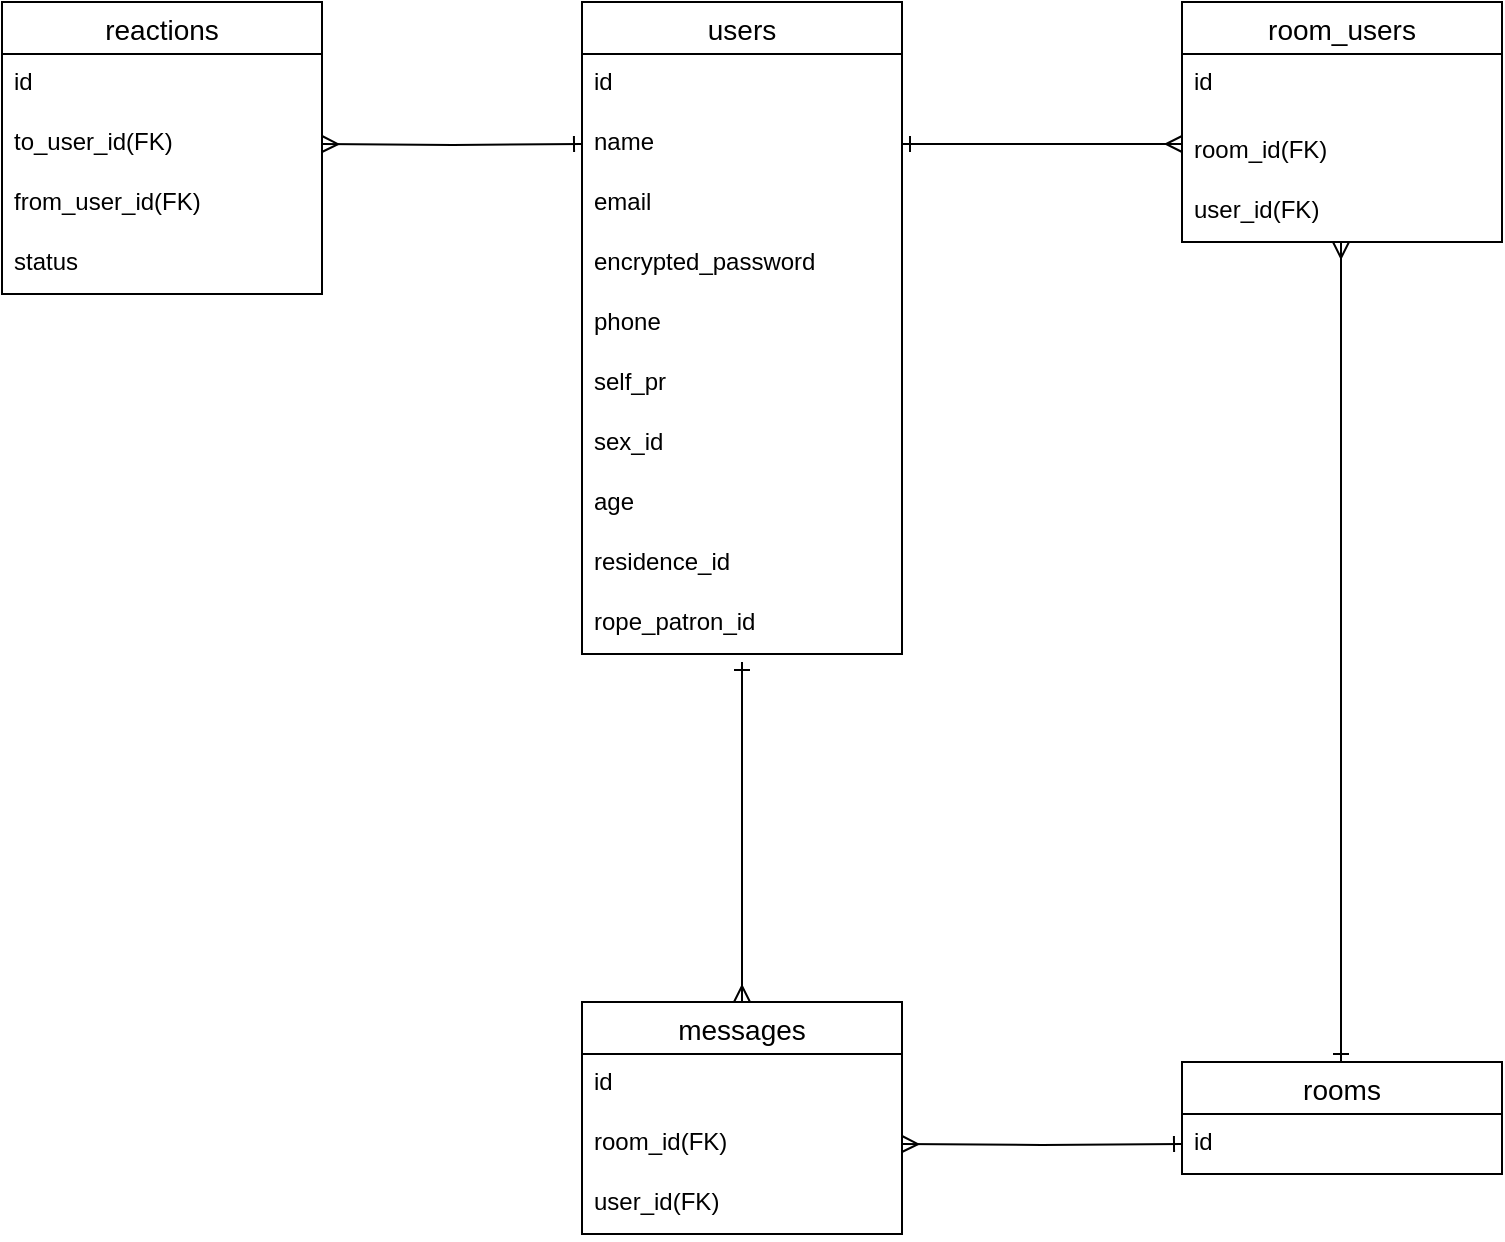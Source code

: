 <mxfile>
    <diagram id="OrT6i9fzC_22cquZK_8l" name="ページ1">
        <mxGraphModel dx="254" dy="656" grid="1" gridSize="10" guides="1" tooltips="1" connect="1" arrows="1" fold="1" page="1" pageScale="1" pageWidth="827" pageHeight="1169" math="0" shadow="0">
            <root>
                <mxCell id="0"/>
                <mxCell id="1" parent="0"/>
                <mxCell id="2" value="users" style="swimlane;fontStyle=0;childLayout=stackLayout;horizontal=1;startSize=26;horizontalStack=0;resizeParent=1;resizeParentMax=0;resizeLast=0;collapsible=1;marginBottom=0;align=center;fontSize=14;" parent="1" vertex="1">
                    <mxGeometry x="320" y="120" width="160" height="326" as="geometry"/>
                </mxCell>
                <mxCell id="57" value="id" style="text;strokeColor=none;fillColor=none;spacingLeft=4;spacingRight=4;overflow=hidden;rotatable=0;points=[[0,0.5],[1,0.5]];portConstraint=eastwest;fontSize=12;" vertex="1" parent="2">
                    <mxGeometry y="26" width="160" height="30" as="geometry"/>
                </mxCell>
                <mxCell id="3" value="name" style="text;strokeColor=none;fillColor=none;spacingLeft=4;spacingRight=4;overflow=hidden;rotatable=0;points=[[0,0.5],[1,0.5]];portConstraint=eastwest;fontSize=12;" parent="2" vertex="1">
                    <mxGeometry y="56" width="160" height="30" as="geometry"/>
                </mxCell>
                <mxCell id="4" value="email" style="text;strokeColor=none;fillColor=none;spacingLeft=4;spacingRight=4;overflow=hidden;rotatable=0;points=[[0,0.5],[1,0.5]];portConstraint=eastwest;fontSize=12;" parent="2" vertex="1">
                    <mxGeometry y="86" width="160" height="30" as="geometry"/>
                </mxCell>
                <mxCell id="6" value="encrypted_password" style="text;strokeColor=none;fillColor=none;spacingLeft=4;spacingRight=4;overflow=hidden;rotatable=0;points=[[0,0.5],[1,0.5]];portConstraint=eastwest;fontSize=12;" parent="2" vertex="1">
                    <mxGeometry y="116" width="160" height="30" as="geometry"/>
                </mxCell>
                <mxCell id="5" value="phone" style="text;strokeColor=none;fillColor=none;spacingLeft=4;spacingRight=4;overflow=hidden;rotatable=0;points=[[0,0.5],[1,0.5]];portConstraint=eastwest;fontSize=12;" parent="2" vertex="1">
                    <mxGeometry y="146" width="160" height="30" as="geometry"/>
                </mxCell>
                <mxCell id="48" value="self_pr" style="text;strokeColor=none;fillColor=none;spacingLeft=4;spacingRight=4;overflow=hidden;rotatable=0;points=[[0,0.5],[1,0.5]];portConstraint=eastwest;fontSize=12;" parent="2" vertex="1">
                    <mxGeometry y="176" width="160" height="30" as="geometry"/>
                </mxCell>
                <mxCell id="49" value="sex_id" style="text;strokeColor=none;fillColor=none;spacingLeft=4;spacingRight=4;overflow=hidden;rotatable=0;points=[[0,0.5],[1,0.5]];portConstraint=eastwest;fontSize=12;" parent="2" vertex="1">
                    <mxGeometry y="206" width="160" height="30" as="geometry"/>
                </mxCell>
                <mxCell id="50" value="age" style="text;strokeColor=none;fillColor=none;spacingLeft=4;spacingRight=4;overflow=hidden;rotatable=0;points=[[0,0.5],[1,0.5]];portConstraint=eastwest;fontSize=12;" parent="2" vertex="1">
                    <mxGeometry y="236" width="160" height="30" as="geometry"/>
                </mxCell>
                <mxCell id="51" value="residence_id" style="text;strokeColor=none;fillColor=none;spacingLeft=4;spacingRight=4;overflow=hidden;rotatable=0;points=[[0,0.5],[1,0.5]];portConstraint=eastwest;fontSize=12;" parent="2" vertex="1">
                    <mxGeometry y="266" width="160" height="30" as="geometry"/>
                </mxCell>
                <mxCell id="52" value="rope_patron_id" style="text;strokeColor=none;fillColor=none;spacingLeft=4;spacingRight=4;overflow=hidden;rotatable=0;points=[[0,0.5],[1,0.5]];portConstraint=eastwest;fontSize=12;" parent="2" vertex="1">
                    <mxGeometry y="296" width="160" height="30" as="geometry"/>
                </mxCell>
                <mxCell id="16" value="reactions" style="swimlane;fontStyle=0;childLayout=stackLayout;horizontal=1;startSize=26;horizontalStack=0;resizeParent=1;resizeParentMax=0;resizeLast=0;collapsible=1;marginBottom=0;align=center;fontSize=14;" parent="1" vertex="1">
                    <mxGeometry x="30" y="120" width="160" height="146" as="geometry"/>
                </mxCell>
                <mxCell id="18" value="id " style="text;strokeColor=none;fillColor=none;spacingLeft=4;spacingRight=4;overflow=hidden;rotatable=0;points=[[0,0.5],[1,0.5]];portConstraint=eastwest;fontSize=12;" parent="16" vertex="1">
                    <mxGeometry y="26" width="160" height="30" as="geometry"/>
                </mxCell>
                <mxCell id="53" value="to_user_id(FK)" style="text;strokeColor=none;fillColor=none;spacingLeft=4;spacingRight=4;overflow=hidden;rotatable=0;points=[[0,0.5],[1,0.5]];portConstraint=eastwest;fontSize=12;" vertex="1" parent="16">
                    <mxGeometry y="56" width="160" height="30" as="geometry"/>
                </mxCell>
                <mxCell id="55" value="from_user_id(FK)" style="text;strokeColor=none;fillColor=none;spacingLeft=4;spacingRight=4;overflow=hidden;rotatable=0;points=[[0,0.5],[1,0.5]];portConstraint=eastwest;fontSize=12;" vertex="1" parent="16">
                    <mxGeometry y="86" width="160" height="30" as="geometry"/>
                </mxCell>
                <mxCell id="56" value="status" style="text;strokeColor=none;fillColor=none;spacingLeft=4;spacingRight=4;overflow=hidden;rotatable=0;points=[[0,0.5],[1,0.5]];portConstraint=eastwest;fontSize=12;" vertex="1" parent="16">
                    <mxGeometry y="116" width="160" height="30" as="geometry"/>
                </mxCell>
                <mxCell id="46" style="edgeStyle=orthogonalEdgeStyle;rounded=0;orthogonalLoop=1;jettySize=auto;html=1;exitX=0.5;exitY=0;exitDx=0;exitDy=0;startArrow=ERmany;startFill=0;endArrow=ERone;endFill=0;" parent="1" source="20" edge="1">
                    <mxGeometry relative="1" as="geometry">
                        <mxPoint x="400" y="450" as="targetPoint"/>
                    </mxGeometry>
                </mxCell>
                <mxCell id="20" value="messages" style="swimlane;fontStyle=0;childLayout=stackLayout;horizontal=1;startSize=26;horizontalStack=0;resizeParent=1;resizeParentMax=0;resizeLast=0;collapsible=1;marginBottom=0;align=center;fontSize=14;" parent="1" vertex="1">
                    <mxGeometry x="320" y="620" width="160" height="116" as="geometry"/>
                </mxCell>
                <mxCell id="21" value="id" style="text;strokeColor=none;fillColor=none;spacingLeft=4;spacingRight=4;overflow=hidden;rotatable=0;points=[[0,0.5],[1,0.5]];portConstraint=eastwest;fontSize=12;" parent="20" vertex="1">
                    <mxGeometry y="26" width="160" height="30" as="geometry"/>
                </mxCell>
                <mxCell id="22" value="room_id(FK)" style="text;strokeColor=none;fillColor=none;spacingLeft=4;spacingRight=4;overflow=hidden;rotatable=0;points=[[0,0.5],[1,0.5]];portConstraint=eastwest;fontSize=12;" parent="20" vertex="1">
                    <mxGeometry y="56" width="160" height="30" as="geometry"/>
                </mxCell>
                <mxCell id="58" value="user_id(FK)" style="text;strokeColor=none;fillColor=none;spacingLeft=4;spacingRight=4;overflow=hidden;rotatable=0;points=[[0,0.5],[1,0.5]];portConstraint=eastwest;fontSize=12;" vertex="1" parent="20">
                    <mxGeometry y="86" width="160" height="30" as="geometry"/>
                </mxCell>
                <mxCell id="33" style="edgeStyle=orthogonalEdgeStyle;rounded=0;orthogonalLoop=1;jettySize=auto;html=1;entryX=0;entryY=0.5;entryDx=0;entryDy=0;startArrow=ERmany;startFill=0;endArrow=ERone;endFill=0;" parent="1" target="3" edge="1">
                    <mxGeometry relative="1" as="geometry">
                        <mxPoint x="190" y="191" as="sourcePoint"/>
                    </mxGeometry>
                </mxCell>
                <mxCell id="34" value="room_users" style="swimlane;fontStyle=0;childLayout=stackLayout;horizontal=1;startSize=26;horizontalStack=0;resizeParent=1;resizeParentMax=0;resizeLast=0;collapsible=1;marginBottom=0;align=center;fontSize=14;" parent="1" vertex="1">
                    <mxGeometry x="620" y="120" width="160" height="120" as="geometry"/>
                </mxCell>
                <mxCell id="36" value="id" style="text;strokeColor=none;fillColor=none;spacingLeft=4;spacingRight=4;overflow=hidden;rotatable=0;points=[[0,0.5],[1,0.5]];portConstraint=eastwest;fontSize=12;" parent="34" vertex="1">
                    <mxGeometry y="26" width="160" height="34" as="geometry"/>
                </mxCell>
                <mxCell id="37" value="room_id(FK)" style="text;strokeColor=none;fillColor=none;spacingLeft=4;spacingRight=4;overflow=hidden;rotatable=0;points=[[0,0.5],[1,0.5]];portConstraint=eastwest;fontSize=12;" parent="34" vertex="1">
                    <mxGeometry y="60" width="160" height="30" as="geometry"/>
                </mxCell>
                <mxCell id="67" value="user_id(FK)" style="text;strokeColor=none;fillColor=none;spacingLeft=4;spacingRight=4;overflow=hidden;rotatable=0;points=[[0,0.5],[1,0.5]];portConstraint=eastwest;fontSize=12;" vertex="1" parent="34">
                    <mxGeometry y="90" width="160" height="30" as="geometry"/>
                </mxCell>
                <mxCell id="44" style="edgeStyle=orthogonalEdgeStyle;rounded=0;orthogonalLoop=1;jettySize=auto;html=1;entryX=1;entryY=0.5;entryDx=0;entryDy=0;endArrow=ERmany;endFill=0;startArrow=ERone;startFill=0;exitX=0;exitY=0.5;exitDx=0;exitDy=0;" parent="1" target="22" edge="1">
                    <mxGeometry relative="1" as="geometry">
                        <mxPoint x="620" y="691" as="sourcePoint"/>
                    </mxGeometry>
                </mxCell>
                <mxCell id="45" style="edgeStyle=orthogonalEdgeStyle;rounded=0;orthogonalLoop=1;jettySize=auto;html=1;exitX=0.5;exitY=0;exitDx=0;exitDy=0;endArrow=ERmany;endFill=0;startArrow=ERone;startFill=0;" parent="1" edge="1">
                    <mxGeometry relative="1" as="geometry">
                        <mxPoint x="699.5" y="240" as="targetPoint"/>
                        <mxPoint x="699.5" y="650" as="sourcePoint"/>
                    </mxGeometry>
                </mxCell>
                <mxCell id="62" value="rooms" style="swimlane;fontStyle=0;childLayout=stackLayout;horizontal=1;startSize=26;horizontalStack=0;resizeParent=1;resizeParentMax=0;resizeLast=0;collapsible=1;marginBottom=0;align=center;fontSize=14;" vertex="1" parent="1">
                    <mxGeometry x="620" y="650" width="160" height="56" as="geometry"/>
                </mxCell>
                <mxCell id="63" value="id" style="text;strokeColor=none;fillColor=none;spacingLeft=4;spacingRight=4;overflow=hidden;rotatable=0;points=[[0,0.5],[1,0.5]];portConstraint=eastwest;fontSize=12;" vertex="1" parent="62">
                    <mxGeometry y="26" width="160" height="30" as="geometry"/>
                </mxCell>
                <mxCell id="69" style="edgeStyle=none;html=1;exitX=1;exitY=0.5;exitDx=0;exitDy=0;endArrow=ERmany;endFill=0;startArrow=ERone;startFill=0;" edge="1" parent="1" source="3">
                    <mxGeometry relative="1" as="geometry">
                        <mxPoint x="620" y="191" as="targetPoint"/>
                    </mxGeometry>
                </mxCell>
            </root>
        </mxGraphModel>
    </diagram>
</mxfile>
